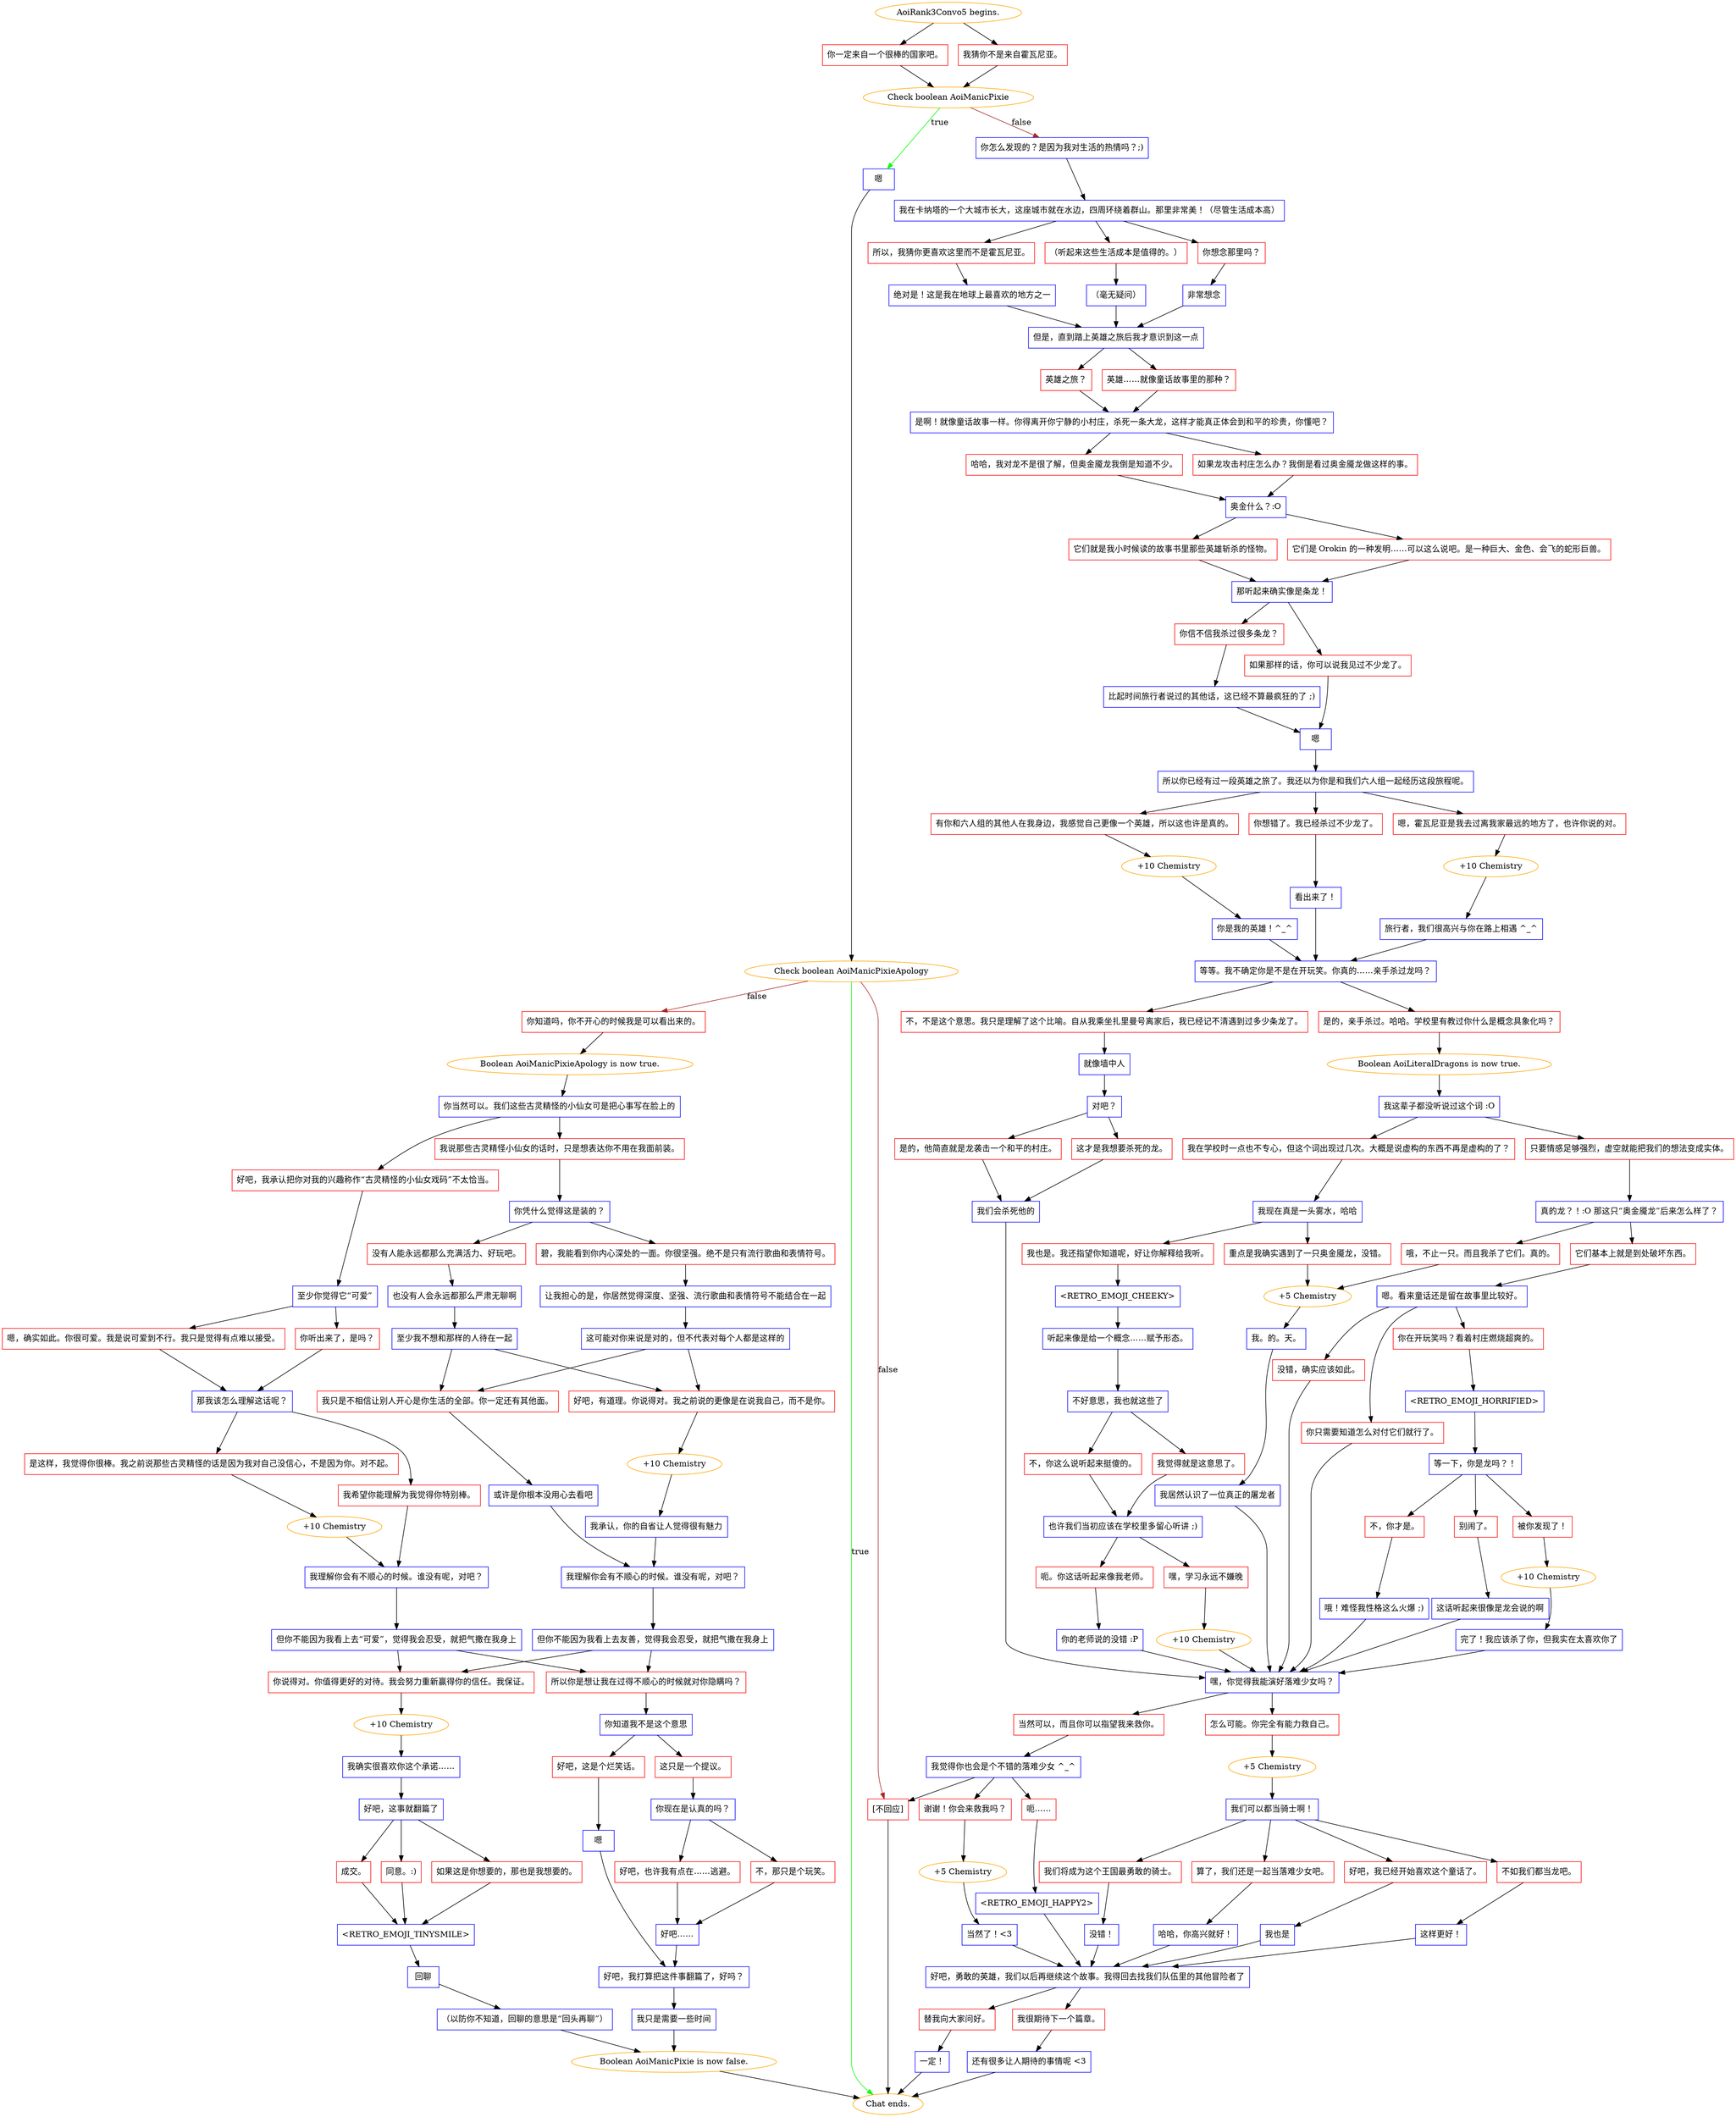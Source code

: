 digraph {
	"AoiRank3Convo5 begins." [color=orange];
		"AoiRank3Convo5 begins." -> j3080551402;
		"AoiRank3Convo5 begins." -> j2465616619;
	j3080551402 [label="你一定来自一个很棒的国家吧。",shape=box,color=red];
		j3080551402 -> j2671432348;
	j2465616619 [label="我猜你不是来自霍瓦尼亚。",shape=box,color=red];
		j2465616619 -> j2671432348;
	j2671432348 [label="Check boolean AoiManicPixie",color=orange];
		j2671432348 -> j2092684938 [label=true,color=green];
		j2671432348 -> j2399590233 [label=false,color=brown];
	j2092684938 [label="嗯",shape=box,color=blue];
		j2092684938 -> j2415931465;
	j2399590233 [label="你怎么发现的？是因为我对生活的热情吗？;)",shape=box,color=blue];
		j2399590233 -> j2206404350;
	j2415931465 [label="Check boolean AoiManicPixieApology",color=orange];
		j2415931465 -> "Chat ends." [label=true,color=green];
		j2415931465 -> j2253390927 [label=false,color=brown];
		j2415931465 -> j3001140442 [label=false,color=brown];
	j2206404350 [label="我在卡纳塔的一个大城市长大，这座城市就在水边，四周环绕着群山。那里非常美！（尽管生活成本高）",shape=box,color=blue];
		j2206404350 -> j3766119911;
		j2206404350 -> j1272265019;
		j2206404350 -> j3410589770;
	"Chat ends." [color=orange];
	j2253390927 [label="你知道吗，你不开心的时候我是可以看出来的。",shape=box,color=red];
		j2253390927 -> j4116611175;
	j3001140442 [label="[不回应]",shape=box,color=red];
		j3001140442 -> "Chat ends.";
	j3766119911 [label="你想念那里吗？",shape=box,color=red];
		j3766119911 -> j2944520168;
	j1272265019 [label="所以，我猜你更喜欢这里而不是霍瓦尼亚。",shape=box,color=red];
		j1272265019 -> j1718375417;
	j3410589770 [label="（听起来这些生活成本是值得的。）",shape=box,color=red];
		j3410589770 -> j581719094;
	j4116611175 [label="Boolean AoiManicPixieApology is now true.",color=orange];
		j4116611175 -> j452553932;
	j2944520168 [label="非常想念",shape=box,color=blue];
		j2944520168 -> j2679109341;
	j1718375417 [label="绝对是！这是我在地球上最喜欢的地方之一",shape=box,color=blue];
		j1718375417 -> j2679109341;
	j581719094 [label="（毫无疑问）",shape=box,color=blue];
		j581719094 -> j2679109341;
	j452553932 [label="你当然可以。我们这些古灵精怪的小仙女可是把心事写在脸上的",shape=box,color=blue];
		j452553932 -> j2183965360;
		j452553932 -> j2810624990;
	j2679109341 [label="但是，直到踏上英雄之旅后我才意识到这一点",shape=box,color=blue];
		j2679109341 -> j2553135270;
		j2679109341 -> j107460284;
	j2183965360 [label="好吧，我承认把你对我的兴趣称作“古灵精怪的小仙女戏码”不太恰当。",shape=box,color=red];
		j2183965360 -> j3099907104;
	j2810624990 [label="我说那些古灵精怪小仙女的话时，只是想表达你不用在我面前装。",shape=box,color=red];
		j2810624990 -> j1466484673;
	j2553135270 [label="英雄之旅？",shape=box,color=red];
		j2553135270 -> j974043562;
	j107460284 [label="英雄……就像童话故事里的那种？",shape=box,color=red];
		j107460284 -> j974043562;
	j3099907104 [label="至少你觉得它“可爱”",shape=box,color=blue];
		j3099907104 -> j2749323805;
		j3099907104 -> j1500932753;
	j1466484673 [label="你凭什么觉得这是装的？",shape=box,color=blue];
		j1466484673 -> j341629491;
		j1466484673 -> j1195294362;
	j974043562 [label="是啊！就像童话故事一样。你得离开你宁静的小村庄，杀死一条大龙，这样才能真正体会到和平的珍贵，你懂吧？",shape=box,color=blue];
		j974043562 -> j3337885075;
		j974043562 -> j2272156696;
	j2749323805 [label="嗯，确实如此。你很可爱。我是说可爱到不行。我只是觉得有点难以接受。",shape=box,color=red];
		j2749323805 -> j595907882;
	j1500932753 [label="你听出来了，是吗？",shape=box,color=red];
		j1500932753 -> j595907882;
	j341629491 [label="没有人能永远都那么充满活力、好玩吧。",shape=box,color=red];
		j341629491 -> j4214682943;
	j1195294362 [label="碧，我能看到你内心深处的一面。你很坚强。绝不是只有流行歌曲和表情符号。",shape=box,color=red];
		j1195294362 -> j181053081;
	j3337885075 [label="哈哈，我对龙不是很了解，但奥金魇龙我倒是知道不少。",shape=box,color=red];
		j3337885075 -> j323239442;
	j2272156696 [label="如果龙攻击村庄怎么办？我倒是看过奥金魇龙做这样的事。",shape=box,color=red];
		j2272156696 -> j323239442;
	j595907882 [label="那我该怎么理解这话呢？",shape=box,color=blue];
		j595907882 -> j2335884986;
		j595907882 -> j2630294625;
	j4214682943 [label="也没有人会永远都那么严肃无聊啊",shape=box,color=blue];
		j4214682943 -> j558994788;
	j181053081 [label="让我担心的是，你居然觉得深度、坚强、流行歌曲和表情符号不能结合在一起",shape=box,color=blue];
		j181053081 -> j2455992966;
	j323239442 [label="奥金什么？:O",shape=box,color=blue];
		j323239442 -> j2570236767;
		j323239442 -> j455790499;
	j2335884986 [label="是这样，我觉得你很棒。我之前说那些古灵精怪的话是因为我对自己没信心，不是因为你。对不起。",shape=box,color=red];
		j2335884986 -> j2673055682;
	j2630294625 [label="我希望你能理解为我觉得你特别棒。",shape=box,color=red];
		j2630294625 -> j1939374606;
	j558994788 [label="至少我不想和那样的人待在一起",shape=box,color=blue];
		j558994788 -> j3551457554;
		j558994788 -> j2712662684;
	j2455992966 [label="这可能对你来说是对的，但不代表对每个人都是这样的",shape=box,color=blue];
		j2455992966 -> j2712662684;
		j2455992966 -> j3551457554;
	j2570236767 [label="它们就是我小时候读的故事书里那些英雄斩杀的怪物。",shape=box,color=red];
		j2570236767 -> j1673339485;
	j455790499 [label="它们是 Orokin 的一种发明……可以这么说吧。是一种巨大、金色、会飞的蛇形巨兽。",shape=box,color=red];
		j455790499 -> j1673339485;
	j2673055682 [label="+10 Chemistry",color=orange];
		j2673055682 -> j1939374606;
	j1939374606 [label="我理解你会有不顺心的时候。谁没有呢，对吧？",shape=box,color=blue];
		j1939374606 -> j4162926853;
	j3551457554 [label="我只是不相信让别人开心是你生活的全部。你一定还有其他面。",shape=box,color=red];
		j3551457554 -> j1100690267;
	j2712662684 [label="好吧，有道理。你说得对。我之前说的更像是在说我自己，而不是你。",shape=box,color=red];
		j2712662684 -> j1525455017;
	j1673339485 [label="那听起来确实像是条龙！",shape=box,color=blue];
		j1673339485 -> j484798611;
		j1673339485 -> j4115909171;
	j4162926853 [label="但你不能因为我看上去“可爱”，觉得我会忍受，就把气撒在我身上",shape=box,color=blue];
		j4162926853 -> j3406619870;
		j4162926853 -> j3336068471;
	j1100690267 [label="或许是你根本没用心去看吧",shape=box,color=blue];
		j1100690267 -> j1425241538;
	j1525455017 [label="+10 Chemistry",color=orange];
		j1525455017 -> j4145803815;
	j484798611 [label="你信不信我杀过很多条龙？",shape=box,color=red];
		j484798611 -> j4101138870;
	j4115909171 [label="如果那样的话，你可以说我见过不少龙了。",shape=box,color=red];
		j4115909171 -> j4020906565;
	j3406619870 [label="你说得对。你值得更好的对待。我会努力重新赢得你的信任。我保证。",shape=box,color=red];
		j3406619870 -> j2821620954;
	j3336068471 [label="所以你是想让我在过得不顺心的时候就对你隐瞒吗？",shape=box,color=red];
		j3336068471 -> j1942353342;
	j1425241538 [label="我理解你会有不顺心的时候。谁没有呢，对吧？",shape=box,color=blue];
		j1425241538 -> j198625421;
	j4145803815 [label="我承认，你的自省让人觉得很有魅力",shape=box,color=blue];
		j4145803815 -> j1425241538;
	j4101138870 [label="比起时间旅行者说过的其他话，这已经不算最疯狂的了 ;)",shape=box,color=blue];
		j4101138870 -> j4020906565;
	j4020906565 [label="嗯",shape=box,color=blue];
		j4020906565 -> j4078293881;
	j2821620954 [label="+10 Chemistry",color=orange];
		j2821620954 -> j487098017;
	j1942353342 [label="你知道我不是这个意思",shape=box,color=blue];
		j1942353342 -> j1246882748;
		j1942353342 -> j2342526104;
	j198625421 [label="但你不能因为我看上去友善，觉得我会忍受，就把气撒在我身上",shape=box,color=blue];
		j198625421 -> j3406619870;
		j198625421 -> j3336068471;
	j4078293881 [label="所以你已经有过一段英雄之旅了。我还以为你是和我们六人组一起经历这段旅程呢。",shape=box,color=blue];
		j4078293881 -> j1497341481;
		j4078293881 -> j496577590;
		j4078293881 -> j4233755562;
	j487098017 [label="我确实很喜欢你这个承诺……",shape=box,color=blue];
		j487098017 -> j3417437369;
	j1246882748 [label="这只是一个提议。",shape=box,color=red];
		j1246882748 -> j1535090274;
	j2342526104 [label="好吧，这是个烂笑话。",shape=box,color=red];
		j2342526104 -> j2997104611;
	j1497341481 [label="嗯，霍瓦尼亚是我去过离我家最远的地方了，也许你说的对。",shape=box,color=red];
		j1497341481 -> j3581921153;
	j496577590 [label="有你和六人组的其他人在我身边，我感觉自己更像一个英雄，所以这也许是真的。",shape=box,color=red];
		j496577590 -> j1605652096;
	j4233755562 [label="你想错了。我已经杀过不少龙了。",shape=box,color=red];
		j4233755562 -> j1553514053;
	j3417437369 [label="好吧，这事就翻篇了",shape=box,color=blue];
		j3417437369 -> j3495784789;
		j3417437369 -> j114700491;
		j3417437369 -> j4060750859;
	j1535090274 [label="你现在是认真的吗？",shape=box,color=blue];
		j1535090274 -> j466410688;
		j1535090274 -> j1191514109;
	j2997104611 [label="嗯",shape=box,color=blue];
		j2997104611 -> j1959291566;
	j3581921153 [label="+10 Chemistry",color=orange];
		j3581921153 -> j3352814078;
	j1605652096 [label="+10 Chemistry",color=orange];
		j1605652096 -> j4283919828;
	j1553514053 [label="看出来了！",shape=box,color=blue];
		j1553514053 -> j2740945687;
	j3495784789 [label="成交。",shape=box,color=red];
		j3495784789 -> j893551351;
	j114700491 [label="同意。:)",shape=box,color=red];
		j114700491 -> j893551351;
	j4060750859 [label="如果这是你想要的，那也是我想要的。",shape=box,color=red];
		j4060750859 -> j893551351;
	j466410688 [label="好吧，也许我有点在……逃避。",shape=box,color=red];
		j466410688 -> j2832129356;
	j1191514109 [label="不，那只是个玩笑。",shape=box,color=red];
		j1191514109 -> j2832129356;
	j1959291566 [label="好吧，我打算把这件事翻篇了，好吗？",shape=box,color=blue];
		j1959291566 -> j1971218265;
	j3352814078 [label="旅行者，我们很高兴与你在路上相遇 ^_^",shape=box,color=blue];
		j3352814078 -> j2740945687;
	j4283919828 [label="你是我的英雄！^_^",shape=box,color=blue];
		j4283919828 -> j2740945687;
	j2740945687 [label="等等。我不确定你是不是在开玩笑。你真的……亲手杀过龙吗？",shape=box,color=blue];
		j2740945687 -> j3289413526;
		j2740945687 -> j1983709038;
	j893551351 [label="<RETRO_EMOJI_TINYSMILE>",shape=box,color=blue];
		j893551351 -> j1742794790;
	j2832129356 [label="好吧……",shape=box,color=blue];
		j2832129356 -> j1959291566;
	j1971218265 [label="我只是需要一些时间",shape=box,color=blue];
		j1971218265 -> j2477397060;
	j3289413526 [label="是的，亲手杀过。哈哈。学校里有教过你什么是概念具象化吗？",shape=box,color=red];
		j3289413526 -> j377697512;
	j1983709038 [label="不，不是这个意思。我只是理解了这个比喻。自从我乘坐扎里曼号离家后，我已经记不清遇到过多少条龙了。",shape=box,color=red];
		j1983709038 -> j557760115;
	j1742794790 [label="回聊",shape=box,color=blue];
		j1742794790 -> j1301619778;
	j2477397060 [label="Boolean AoiManicPixie is now false.",color=orange];
		j2477397060 -> "Chat ends.";
	j377697512 [label="Boolean AoiLiteralDragons is now true.",color=orange];
		j377697512 -> j2858970295;
	j557760115 [label="就像墙中人",shape=box,color=blue];
		j557760115 -> j1342297766;
	j1301619778 [label="（以防你不知道，回聊的意思是“回头再聊”）",shape=box,color=blue];
		j1301619778 -> j2477397060;
	j2858970295 [label="我这辈子都没听说过这个词 :O",shape=box,color=blue];
		j2858970295 -> j128773895;
		j2858970295 -> j1803943305;
	j1342297766 [label="对吧？",shape=box,color=blue];
		j1342297766 -> j1447401631;
		j1342297766 -> j342552736;
	j128773895 [label="我在学校时一点也不专心，但这个词出现过几次。大概是说虚构的东西不再是虚构的了？",shape=box,color=red];
		j128773895 -> j1510054846;
	j1803943305 [label="只要情感足够强烈，虚空就能把我们的想法变成实体。",shape=box,color=red];
		j1803943305 -> j1301285297;
	j1447401631 [label="是的，他简直就是龙袭击一个和平的村庄。",shape=box,color=red];
		j1447401631 -> j1653897186;
	j342552736 [label="这才是我想要杀死的龙。",shape=box,color=red];
		j342552736 -> j1653897186;
	j1510054846 [label="我现在真是一头雾水，哈哈",shape=box,color=blue];
		j1510054846 -> j1024084552;
		j1510054846 -> j2093167671;
	j1301285297 [label="真的龙？！:O 那这只“奥金魇龙”后来怎么样了？",shape=box,color=blue];
		j1301285297 -> j3284626974;
		j1301285297 -> j1837106408;
	j1653897186 [label="我们会杀死他的",shape=box,color=blue];
		j1653897186 -> j2029278520;
	j1024084552 [label="我也是。我还指望你知道呢，好让你解释给我听。",shape=box,color=red];
		j1024084552 -> j3793969003;
	j2093167671 [label="重点是我确实遇到了一只奥金魇龙，没错。",shape=box,color=red];
		j2093167671 -> j729299865;
	j3284626974 [label="哦，不止一只。而且我杀了它们。真的。",shape=box,color=red];
		j3284626974 -> j729299865;
	j1837106408 [label="它们基本上就是到处破坏东西。",shape=box,color=red];
		j1837106408 -> j1068664336;
	j2029278520 [label="嘿，你觉得我能演好落难少女吗？",shape=box,color=blue];
		j2029278520 -> j1477259060;
		j2029278520 -> j2856843611;
	j3793969003 [label="<RETRO_EMOJI_CHEEKY>",shape=box,color=blue];
		j3793969003 -> j1758454415;
	j729299865 [label="+5 Chemistry",color=orange];
		j729299865 -> j3717566648;
	j1068664336 [label="嗯。看来童话还是留在故事里比较好。",shape=box,color=blue];
		j1068664336 -> j2100936075;
		j1068664336 -> j459436326;
		j1068664336 -> j800718409;
	j1477259060 [label="当然可以，而且你可以指望我来救你。",shape=box,color=red];
		j1477259060 -> j3047614001;
	j2856843611 [label="怎么可能。你完全有能力救自己。",shape=box,color=red];
		j2856843611 -> j1820960965;
	j1758454415 [label="听起来像是给一个概念……赋予形态。",shape=box,color=blue];
		j1758454415 -> j3077382201;
	j3717566648 [label="我。的。天。",shape=box,color=blue];
		j3717566648 -> j269503984;
	j2100936075 [label="没错，确实应该如此。",shape=box,color=red];
		j2100936075 -> j2029278520;
	j459436326 [label="你只需要知道怎么对付它们就行了。",shape=box,color=red];
		j459436326 -> j2029278520;
	j800718409 [label="你在开玩笑吗？看着村庄燃烧超爽的。",shape=box,color=red];
		j800718409 -> j3417837193;
	j3047614001 [label="我觉得你也会是个不错的落难少女 ^_^",shape=box,color=blue];
		j3047614001 -> j2967455433;
		j3047614001 -> j1202066391;
		j3047614001 -> j3001140442;
	j1820960965 [label="+5 Chemistry",color=orange];
		j1820960965 -> j1755380218;
	j3077382201 [label="不好意思，我也就这些了",shape=box,color=blue];
		j3077382201 -> j702668199;
		j3077382201 -> j2209275806;
	j269503984 [label="我居然认识了一位真正的屠龙者",shape=box,color=blue];
		j269503984 -> j2029278520;
	j3417837193 [label="<RETRO_EMOJI_HORRIFIED>",shape=box,color=blue];
		j3417837193 -> j2187314482;
	j2967455433 [label="谢谢！你会来救我吗？",shape=box,color=red];
		j2967455433 -> j520179036;
	j1202066391 [label="呃……",shape=box,color=red];
		j1202066391 -> j2253447800;
	j1755380218 [label="我们可以都当骑士啊！",shape=box,color=blue];
		j1755380218 -> j4231858523;
		j1755380218 -> j869834331;
		j1755380218 -> j1295848940;
		j1755380218 -> j4136809585;
	j702668199 [label="我觉得就是这意思了。",shape=box,color=red];
		j702668199 -> j1580465780;
	j2209275806 [label="不，你这么说听起来挺傻的。",shape=box,color=red];
		j2209275806 -> j1580465780;
	j2187314482 [label="等一下，你是龙吗？！",shape=box,color=blue];
		j2187314482 -> j268760058;
		j2187314482 -> j4270308739;
		j2187314482 -> j3479298237;
	j520179036 [label="+5 Chemistry",color=orange];
		j520179036 -> j2856981252;
	j2253447800 [label="<RETRO_EMOJI_HAPPY2>",shape=box,color=blue];
		j2253447800 -> j1020563243;
	j4231858523 [label="好吧，我已经开始喜欢这个童话了。",shape=box,color=red];
		j4231858523 -> j1910384867;
	j869834331 [label="不如我们都当龙吧。",shape=box,color=red];
		j869834331 -> j249862133;
	j1295848940 [label="我们将成为这个王国最勇敢的骑士。",shape=box,color=red];
		j1295848940 -> j1616217213;
	j4136809585 [label="算了，我们还是一起当落难少女吧。",shape=box,color=red];
		j4136809585 -> j1376494827;
	j1580465780 [label="也许我们当初应该在学校里多留心听讲 ;)",shape=box,color=blue];
		j1580465780 -> j1954735908;
		j1580465780 -> j3269963839;
	j268760058 [label="被你发现了！",shape=box,color=red];
		j268760058 -> j3640862833;
	j4270308739 [label="不，你才是。",shape=box,color=red];
		j4270308739 -> j300438759;
	j3479298237 [label="别闹了。",shape=box,color=red];
		j3479298237 -> j1393705867;
	j2856981252 [label="当然了！<3",shape=box,color=blue];
		j2856981252 -> j1020563243;
	j1020563243 [label="好吧，勇敢的英雄，我们以后再继续这个故事。我得回去找我们队伍里的其他冒险者了",shape=box,color=blue];
		j1020563243 -> j1311518511;
		j1020563243 -> j2366500881;
	j1910384867 [label="我也是",shape=box,color=blue];
		j1910384867 -> j1020563243;
	j249862133 [label="这样更好！",shape=box,color=blue];
		j249862133 -> j1020563243;
	j1616217213 [label="没错！",shape=box,color=blue];
		j1616217213 -> j1020563243;
	j1376494827 [label="哈哈，你高兴就好！",shape=box,color=blue];
		j1376494827 -> j1020563243;
	j1954735908 [label="嘿，学习永远不嫌晚",shape=box,color=red];
		j1954735908 -> j1895383884;
	j3269963839 [label="呃。你这话听起来像我老师。",shape=box,color=red];
		j3269963839 -> j2396641683;
	j3640862833 [label="+10 Chemistry",color=orange];
		j3640862833 -> j3005697199;
	j300438759 [label="哦！难怪我性格这么火爆 ;)",shape=box,color=blue];
		j300438759 -> j2029278520;
	j1393705867 [label="这话听起来很像是龙会说的啊",shape=box,color=blue];
		j1393705867 -> j2029278520;
	j1311518511 [label="替我向大家问好。",shape=box,color=red];
		j1311518511 -> j761376366;
	j2366500881 [label="我很期待下一个篇章。",shape=box,color=red];
		j2366500881 -> j1237646424;
	j1895383884 [label="+10 Chemistry",color=orange];
		j1895383884 -> j2029278520;
	j2396641683 [label="你的老师说的没错 :P",shape=box,color=blue];
		j2396641683 -> j2029278520;
	j3005697199 [label="完了！我应该杀了你，但我实在太喜欢你了",shape=box,color=blue];
		j3005697199 -> j2029278520;
	j761376366 [label="一定！",shape=box,color=blue];
		j761376366 -> "Chat ends.";
	j1237646424 [label="还有很多让人期待的事情呢 <3",shape=box,color=blue];
		j1237646424 -> "Chat ends.";
}